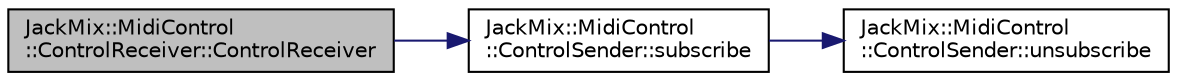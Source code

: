 digraph "JackMix::MidiControl::ControlReceiver::ControlReceiver"
{
 // LATEX_PDF_SIZE
  edge [fontname="Helvetica",fontsize="10",labelfontname="Helvetica",labelfontsize="10"];
  node [fontname="Helvetica",fontsize="10",shape=record];
  rankdir="LR";
  Node1 [label="JackMix::MidiControl\l::ControlReceiver::ControlReceiver",height=0.2,width=0.4,color="black", fillcolor="grey75", style="filled", fontcolor="black",tooltip=" "];
  Node1 -> Node2 [color="midnightblue",fontsize="10",style="solid",fontname="Helvetica"];
  Node2 [label="JackMix::MidiControl\l::ControlSender::subscribe",height=0.2,width=0.4,color="black", fillcolor="white", style="filled",URL="$df/d79/class_jack_mix_1_1_midi_control_1_1_control_sender.html#a11bb2cac34c9a170306749d52676025c",tooltip=" "];
  Node2 -> Node3 [color="midnightblue",fontsize="10",style="solid",fontname="Helvetica"];
  Node3 [label="JackMix::MidiControl\l::ControlSender::unsubscribe",height=0.2,width=0.4,color="black", fillcolor="white", style="filled",URL="$df/d79/class_jack_mix_1_1_midi_control_1_1_control_sender.html#ae5dc1b69ad333d3d16a54859658111df",tooltip=" "];
}
